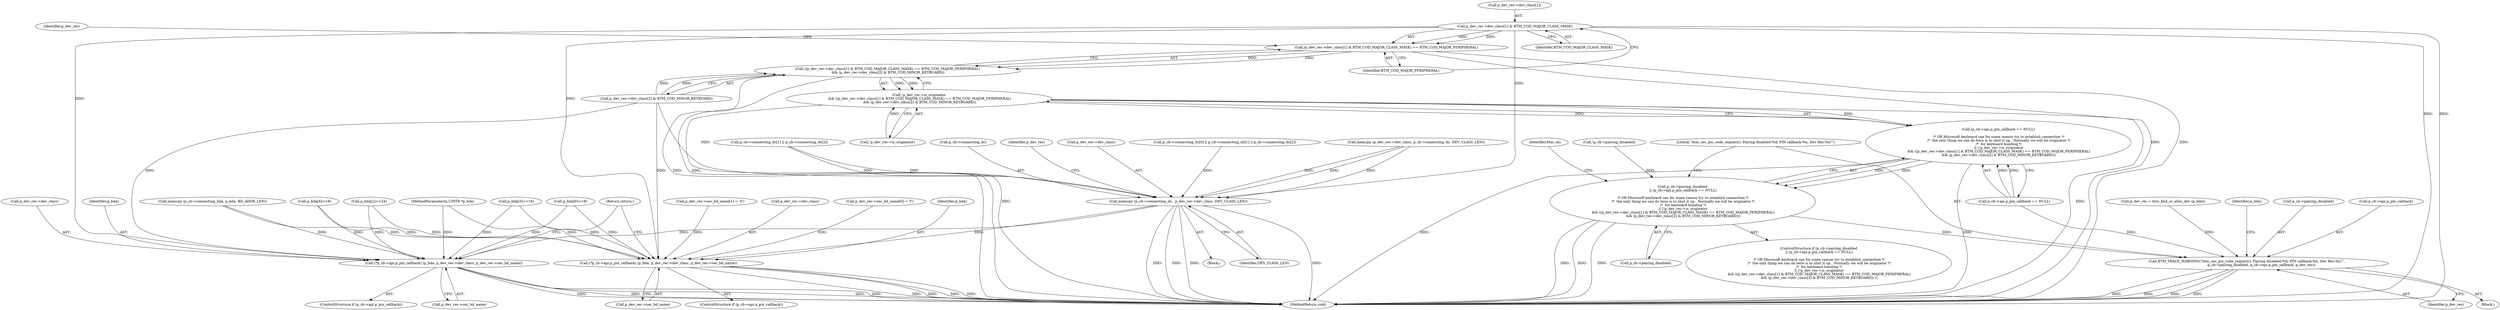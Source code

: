 digraph "0_Android_c677ee92595335233eb0e7b59809a1a94e7a678a_0@array" {
"1000417" [label="(Call,p_dev_rec->dev_class[1] & BTM_COD_MAJOR_CLASS_MASK)"];
"1000416" [label="(Call,(p_dev_rec->dev_class[1] & BTM_COD_MAJOR_CLASS_MASK) == BTM_COD_MAJOR_PERIPHERAL)"];
"1000415" [label="(Call,((p_dev_rec->dev_class[1] & BTM_COD_MAJOR_CLASS_MASK) == BTM_COD_MAJOR_PERIPHERAL)\n && (p_dev_rec->dev_class[2] & BTM_COD_MINOR_KEYBOARD))"];
"1000410" [label="(Call,!p_dev_rec->is_originator\n && ((p_dev_rec->dev_class[1] & BTM_COD_MAJOR_CLASS_MASK) == BTM_COD_MAJOR_PERIPHERAL)\n && (p_dev_rec->dev_class[2] & BTM_COD_MINOR_KEYBOARD))"];
"1000402" [label="(Call,(p_cb->api.p_pin_callback == NULL)\n\n /* OR Microsoft keyboard can for some reason try to establish connection */\n /*  the only thing we can do here is to shut it up.  Normally we will be originator */\n /*  for keyboard bonding */\n || (!p_dev_rec->is_originator\n && ((p_dev_rec->dev_class[1] & BTM_COD_MAJOR_CLASS_MASK) == BTM_COD_MAJOR_PERIPHERAL)\n && (p_dev_rec->dev_class[2] & BTM_COD_MINOR_KEYBOARD)))"];
"1000398" [label="(Call,p_cb->pairing_disabled\n || (p_cb->api.p_pin_callback == NULL)\n\n /* OR Microsoft keyboard can for some reason try to establish connection */\n /*  the only thing we can do here is to shut it up.  Normally we will be originator */\n /*  for keyboard bonding */\n || (!p_dev_rec->is_originator\n && ((p_dev_rec->dev_class[1] & BTM_COD_MAJOR_CLASS_MASK) == BTM_COD_MAJOR_PERIPHERAL)\n && (p_dev_rec->dev_class[2] & BTM_COD_MINOR_KEYBOARD)))"];
"1000433" [label="(Call,BTM_TRACE_WARNING(\"btm_sec_pin_code_request(): Pairing disabled:%d; PIN callback:%x, Dev Rec:%x!\",\n                           p_cb->pairing_disabled, p_cb->api.p_pin_callback, p_dev_rec))"];
"1000461" [label="(Call,memcpy (p_cb->connecting_dc,  p_dev_rec->dev_class, DEV_CLASS_LEN))"];
"1000489" [label="(Call,(*p_cb->api.p_pin_callback) (p_bda, p_dev_rec->dev_class, p_dev_rec->sec_bd_name))"];
"1000543" [label="(Call,(*p_cb->api.p_pin_callback) (p_bda, p_dev_rec->dev_class, p_dev_rec->sec_bd_name))"];
"1000462" [label="(Call,p_cb->connecting_dc)"];
"1000415" [label="(Call,((p_dev_rec->dev_class[1] & BTM_COD_MAJOR_CLASS_MASK) == BTM_COD_MAJOR_PERIPHERAL)\n && (p_dev_rec->dev_class[2] & BTM_COD_MINOR_KEYBOARD))"];
"1000435" [label="(Call,p_cb->pairing_disabled)"];
"1000465" [label="(Call,p_dev_rec->dev_class)"];
"1000417" [label="(Call,p_dev_rec->dev_class[1] & BTM_COD_MAJOR_CLASS_MASK)"];
"1000523" [label="(Call,p_dev_rec->sec_bd_name[1] = '0')"];
"1000552" [label="(MethodReturn,void)"];
"1000545" [label="(Call,p_dev_rec->dev_class)"];
"1000162" [label="(Call,p_bda[3]<<16)"];
"1000340" [label="(Call,p_cb->connecting_dc[0] || p_cb->connecting_dc[1] || p_cb->connecting_dc[2])"];
"1000438" [label="(Call,p_cb->api.p_pin_callback)"];
"1000416" [label="(Call,(p_dev_rec->dev_class[1] & BTM_COD_MAJOR_CLASS_MASK) == BTM_COD_MAJOR_PERIPHERAL)"];
"1000269" [label="(Call,p_dev_rec = btm_find_or_alloc_dev (p_bda))"];
"1000398" [label="(Call,p_cb->pairing_disabled\n || (p_cb->api.p_pin_callback == NULL)\n\n /* OR Microsoft keyboard can for some reason try to establish connection */\n /*  the only thing we can do here is to shut it up.  Normally we will be originator */\n /*  for keyboard bonding */\n || (!p_dev_rec->is_originator\n && ((p_dev_rec->dev_class[1] & BTM_COD_MAJOR_CLASS_MASK) == BTM_COD_MAJOR_PERIPHERAL)\n && (p_dev_rec->dev_class[2] & BTM_COD_MINOR_KEYBOARD)))"];
"1000418" [label="(Call,p_dev_rec->dev_class[1])"];
"1000543" [label="(Call,(*p_cb->api.p_pin_callback) (p_bda, p_dev_rec->dev_class, p_dev_rec->sec_bd_name))"];
"1000551" [label="(Return,return;)"];
"1000147" [label="(Call,p_bda[0]<<8)"];
"1000423" [label="(Identifier,BTM_COD_MAJOR_CLASS_MASK)"];
"1000424" [label="(Identifier,BTM_COD_MAJOR_PERIPHERAL)"];
"1000402" [label="(Call,(p_cb->api.p_pin_callback == NULL)\n\n /* OR Microsoft keyboard can for some reason try to establish connection */\n /*  the only thing we can do here is to shut it up.  Normally we will be originator */\n /*  for keyboard bonding */\n || (!p_dev_rec->is_originator\n && ((p_dev_rec->dev_class[1] & BTM_COD_MAJOR_CLASS_MASK) == BTM_COD_MAJOR_PERIPHERAL)\n && (p_dev_rec->dev_class[2] & BTM_COD_MINOR_KEYBOARD)))"];
"1000357" [label="(Call,memcpy (p_dev_rec->dev_class, p_cb->connecting_dc, DEV_CLASS_LEN))"];
"1000537" [label="(ControlStructure,if (p_cb->api.p_pin_callback))"];
"1000399" [label="(Call,p_cb->pairing_disabled)"];
"1000425" [label="(Call,p_dev_rec->dev_class[2] & BTM_COD_MINOR_KEYBOARD)"];
"1000447" [label="(Block,)"];
"1000302" [label="(Call,!p_cb->pairing_disabled)"];
"1000516" [label="(Call,p_dev_rec->sec_bd_name[0] = 'f')"];
"1000468" [label="(Identifier,DEV_CLASS_LEN)"];
"1000443" [label="(Identifier,p_dev_rec)"];
"1000544" [label="(Identifier,p_bda)"];
"1000433" [label="(Call,BTM_TRACE_WARNING(\"btm_sec_pin_code_request(): Pairing disabled:%d; PIN callback:%x, Dev Rec:%x!\",\n                           p_cb->pairing_disabled, p_cb->api.p_pin_callback, p_dev_rec))"];
"1000450" [label="(Identifier,btm_cb)"];
"1000156" [label="(Call,p_bda[2]<<24)"];
"1000432" [label="(Block,)"];
"1000494" [label="(Call,p_dev_rec->sec_bd_name)"];
"1000397" [label="(ControlStructure,if (p_cb->pairing_disabled\n || (p_cb->api.p_pin_callback == NULL)\n\n /* OR Microsoft keyboard can for some reason try to establish connection */\n /*  the only thing we can do here is to shut it up.  Normally we will be originator */\n /*  for keyboard bonding */\n || (!p_dev_rec->is_originator\n && ((p_dev_rec->dev_class[1] & BTM_COD_MAJOR_CLASS_MASK) == BTM_COD_MAJOR_PERIPHERAL)\n && (p_dev_rec->dev_class[2] & BTM_COD_MINOR_KEYBOARD)) ))"];
"1000472" [label="(Identifier,p_dev_rec)"];
"1000548" [label="(Call,p_dev_rec->sec_bd_name)"];
"1000491" [label="(Call,p_dev_rec->dev_class)"];
"1000125" [label="(MethodParameterIn,UINT8 *p_bda)"];
"1000490" [label="(Identifier,p_bda)"];
"1000483" [label="(ControlStructure,if (p_cb->api.p_pin_callback))"];
"1000410" [label="(Call,!p_dev_rec->is_originator\n && ((p_dev_rec->dev_class[1] & BTM_COD_MAJOR_CLASS_MASK) == BTM_COD_MAJOR_PERIPHERAL)\n && (p_dev_rec->dev_class[2] & BTM_COD_MINOR_KEYBOARD))"];
"1000434" [label="(Literal,\"btm_sec_pin_code_request(): Pairing disabled:%d; PIN callback:%x, Dev Rec:%x!\")"];
"1000461" [label="(Call,memcpy (p_cb->connecting_dc,  p_dev_rec->dev_class, DEV_CLASS_LEN))"];
"1000411" [label="(Call,!p_dev_rec->is_originator)"];
"1000445" [label="(Identifier,p_bda)"];
"1000428" [label="(Identifier,p_dev_rec)"];
"1000455" [label="(Call,memcpy (p_cb->connecting_bda, p_bda, BD_ADDR_LEN))"];
"1000346" [label="(Call,p_cb->connecting_dc[1] || p_cb->connecting_dc[2])"];
"1000168" [label="(Call,p_bda[4]<<8)"];
"1000403" [label="(Call,p_cb->api.p_pin_callback == NULL)"];
"1000489" [label="(Call,(*p_cb->api.p_pin_callback) (p_bda, p_dev_rec->dev_class, p_dev_rec->sec_bd_name))"];
"1000417" -> "1000416"  [label="AST: "];
"1000417" -> "1000423"  [label="CFG: "];
"1000418" -> "1000417"  [label="AST: "];
"1000423" -> "1000417"  [label="AST: "];
"1000424" -> "1000417"  [label="CFG: "];
"1000417" -> "1000552"  [label="DDG: "];
"1000417" -> "1000552"  [label="DDG: "];
"1000417" -> "1000416"  [label="DDG: "];
"1000417" -> "1000416"  [label="DDG: "];
"1000417" -> "1000461"  [label="DDG: "];
"1000417" -> "1000489"  [label="DDG: "];
"1000417" -> "1000543"  [label="DDG: "];
"1000416" -> "1000415"  [label="AST: "];
"1000416" -> "1000424"  [label="CFG: "];
"1000424" -> "1000416"  [label="AST: "];
"1000428" -> "1000416"  [label="CFG: "];
"1000415" -> "1000416"  [label="CFG: "];
"1000416" -> "1000552"  [label="DDG: "];
"1000416" -> "1000552"  [label="DDG: "];
"1000416" -> "1000415"  [label="DDG: "];
"1000416" -> "1000415"  [label="DDG: "];
"1000415" -> "1000410"  [label="AST: "];
"1000415" -> "1000425"  [label="CFG: "];
"1000425" -> "1000415"  [label="AST: "];
"1000410" -> "1000415"  [label="CFG: "];
"1000415" -> "1000552"  [label="DDG: "];
"1000415" -> "1000552"  [label="DDG: "];
"1000415" -> "1000410"  [label="DDG: "];
"1000415" -> "1000410"  [label="DDG: "];
"1000425" -> "1000415"  [label="DDG: "];
"1000425" -> "1000415"  [label="DDG: "];
"1000410" -> "1000402"  [label="AST: "];
"1000410" -> "1000411"  [label="CFG: "];
"1000411" -> "1000410"  [label="AST: "];
"1000402" -> "1000410"  [label="CFG: "];
"1000410" -> "1000552"  [label="DDG: "];
"1000410" -> "1000552"  [label="DDG: "];
"1000410" -> "1000402"  [label="DDG: "];
"1000410" -> "1000402"  [label="DDG: "];
"1000411" -> "1000410"  [label="DDG: "];
"1000402" -> "1000398"  [label="AST: "];
"1000402" -> "1000403"  [label="CFG: "];
"1000403" -> "1000402"  [label="AST: "];
"1000398" -> "1000402"  [label="CFG: "];
"1000402" -> "1000552"  [label="DDG: "];
"1000402" -> "1000552"  [label="DDG: "];
"1000402" -> "1000398"  [label="DDG: "];
"1000402" -> "1000398"  [label="DDG: "];
"1000403" -> "1000402"  [label="DDG: "];
"1000403" -> "1000402"  [label="DDG: "];
"1000398" -> "1000397"  [label="AST: "];
"1000398" -> "1000399"  [label="CFG: "];
"1000399" -> "1000398"  [label="AST: "];
"1000434" -> "1000398"  [label="CFG: "];
"1000450" -> "1000398"  [label="CFG: "];
"1000398" -> "1000552"  [label="DDG: "];
"1000398" -> "1000552"  [label="DDG: "];
"1000398" -> "1000552"  [label="DDG: "];
"1000302" -> "1000398"  [label="DDG: "];
"1000398" -> "1000433"  [label="DDG: "];
"1000433" -> "1000432"  [label="AST: "];
"1000433" -> "1000443"  [label="CFG: "];
"1000434" -> "1000433"  [label="AST: "];
"1000435" -> "1000433"  [label="AST: "];
"1000438" -> "1000433"  [label="AST: "];
"1000443" -> "1000433"  [label="AST: "];
"1000445" -> "1000433"  [label="CFG: "];
"1000433" -> "1000552"  [label="DDG: "];
"1000433" -> "1000552"  [label="DDG: "];
"1000433" -> "1000552"  [label="DDG: "];
"1000433" -> "1000552"  [label="DDG: "];
"1000403" -> "1000433"  [label="DDG: "];
"1000269" -> "1000433"  [label="DDG: "];
"1000461" -> "1000447"  [label="AST: "];
"1000461" -> "1000468"  [label="CFG: "];
"1000462" -> "1000461"  [label="AST: "];
"1000465" -> "1000461"  [label="AST: "];
"1000468" -> "1000461"  [label="AST: "];
"1000472" -> "1000461"  [label="CFG: "];
"1000461" -> "1000552"  [label="DDG: "];
"1000461" -> "1000552"  [label="DDG: "];
"1000461" -> "1000552"  [label="DDG: "];
"1000461" -> "1000552"  [label="DDG: "];
"1000357" -> "1000461"  [label="DDG: "];
"1000357" -> "1000461"  [label="DDG: "];
"1000357" -> "1000461"  [label="DDG: "];
"1000346" -> "1000461"  [label="DDG: "];
"1000346" -> "1000461"  [label="DDG: "];
"1000340" -> "1000461"  [label="DDG: "];
"1000425" -> "1000461"  [label="DDG: "];
"1000461" -> "1000489"  [label="DDG: "];
"1000461" -> "1000543"  [label="DDG: "];
"1000489" -> "1000483"  [label="AST: "];
"1000489" -> "1000494"  [label="CFG: "];
"1000490" -> "1000489"  [label="AST: "];
"1000491" -> "1000489"  [label="AST: "];
"1000494" -> "1000489"  [label="AST: "];
"1000551" -> "1000489"  [label="CFG: "];
"1000489" -> "1000552"  [label="DDG: "];
"1000489" -> "1000552"  [label="DDG: "];
"1000489" -> "1000552"  [label="DDG: "];
"1000489" -> "1000552"  [label="DDG: "];
"1000455" -> "1000489"  [label="DDG: "];
"1000168" -> "1000489"  [label="DDG: "];
"1000156" -> "1000489"  [label="DDG: "];
"1000147" -> "1000489"  [label="DDG: "];
"1000162" -> "1000489"  [label="DDG: "];
"1000125" -> "1000489"  [label="DDG: "];
"1000425" -> "1000489"  [label="DDG: "];
"1000543" -> "1000537"  [label="AST: "];
"1000543" -> "1000548"  [label="CFG: "];
"1000544" -> "1000543"  [label="AST: "];
"1000545" -> "1000543"  [label="AST: "];
"1000548" -> "1000543"  [label="AST: "];
"1000551" -> "1000543"  [label="CFG: "];
"1000543" -> "1000552"  [label="DDG: "];
"1000543" -> "1000552"  [label="DDG: "];
"1000543" -> "1000552"  [label="DDG: "];
"1000543" -> "1000552"  [label="DDG: "];
"1000455" -> "1000543"  [label="DDG: "];
"1000168" -> "1000543"  [label="DDG: "];
"1000156" -> "1000543"  [label="DDG: "];
"1000147" -> "1000543"  [label="DDG: "];
"1000162" -> "1000543"  [label="DDG: "];
"1000125" -> "1000543"  [label="DDG: "];
"1000425" -> "1000543"  [label="DDG: "];
"1000523" -> "1000543"  [label="DDG: "];
"1000516" -> "1000543"  [label="DDG: "];
}

